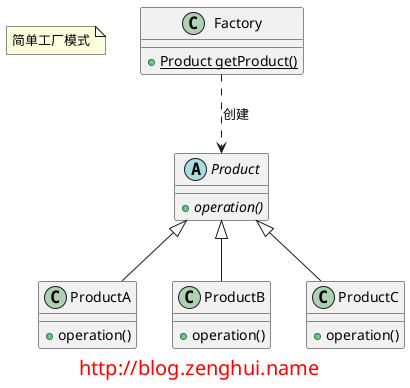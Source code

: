 @startuml

note "简单工厂模式" as name

abstract class Product {
    + {abstract} operation()
}

class ProductA extends Product{
    + operation()
}

class ProductB extends Product{
    + operation()
}

class ProductC extends Product{
    + operation()
}


class Factory {
    + {static} Product getProduct()
}

Factory ..> Product : 创建

footer
<font size="20" color="red">http://blog.zenghui.name</font>
endfooter

@enduml